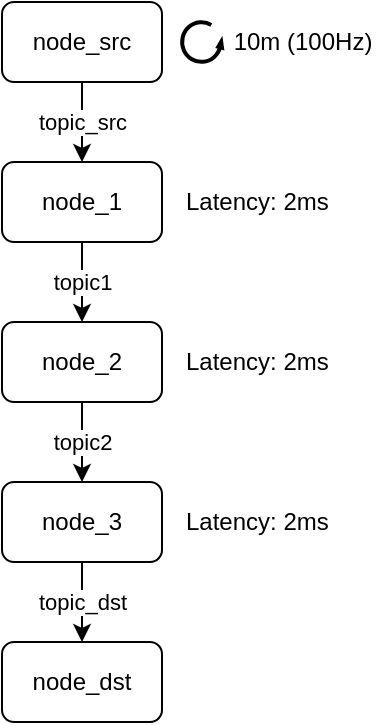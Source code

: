 <mxfile>
    <diagram id="9vjOgMi_-kmMXBmjn-yL" name="sample_0">
        <mxGraphModel dx="945" dy="779" grid="1" gridSize="10" guides="1" tooltips="1" connect="1" arrows="1" fold="1" page="1" pageScale="1" pageWidth="850" pageHeight="1100" math="0" shadow="0">
            <root>
                <mxCell id="0"/>
                <mxCell id="1" parent="0"/>
                <mxCell id="11" value="topic_src" style="edgeStyle=none;html=1;" parent="1" source="3" target="6" edge="1">
                    <mxGeometry relative="1" as="geometry"/>
                </mxCell>
                <mxCell id="3" value="node_src" style="rounded=1;whiteSpace=wrap;html=1;" parent="1" vertex="1">
                    <mxGeometry x="280" y="40" width="80" height="40" as="geometry"/>
                </mxCell>
                <mxCell id="12" value="topic1" style="edgeStyle=none;html=1;" parent="1" source="6" target="7" edge="1">
                    <mxGeometry relative="1" as="geometry"/>
                </mxCell>
                <mxCell id="6" value="node_1" style="rounded=1;whiteSpace=wrap;html=1;" parent="1" vertex="1">
                    <mxGeometry x="280" y="120" width="80" height="40" as="geometry"/>
                </mxCell>
                <mxCell id="13" value="topic2" style="edgeStyle=none;html=1;" parent="1" source="7" target="8" edge="1">
                    <mxGeometry relative="1" as="geometry"/>
                </mxCell>
                <mxCell id="7" value="node_2" style="rounded=1;whiteSpace=wrap;html=1;" parent="1" vertex="1">
                    <mxGeometry x="280" y="200" width="80" height="40" as="geometry"/>
                </mxCell>
                <mxCell id="14" value="topic_dst" style="edgeStyle=none;html=1;" parent="1" source="8" target="9" edge="1">
                    <mxGeometry relative="1" as="geometry"/>
                </mxCell>
                <mxCell id="8" value="node_3" style="rounded=1;whiteSpace=wrap;html=1;" parent="1" vertex="1">
                    <mxGeometry x="280" y="280" width="80" height="40" as="geometry"/>
                </mxCell>
                <mxCell id="9" value="node_dst" style="rounded=1;whiteSpace=wrap;html=1;" parent="1" vertex="1">
                    <mxGeometry x="280" y="360" width="80" height="40" as="geometry"/>
                </mxCell>
                <mxCell id="txTijlPQlxZSKKlh6Voo-14" value="" style="verticalLabelPosition=bottom;html=1;verticalAlign=top;strokeWidth=2;shape=mxgraph.lean_mapping.physical_pull;pointerEvents=1;gradientColor=#ffffff;" parent="1" vertex="1">
                    <mxGeometry x="370" y="50" width="20" height="20" as="geometry"/>
                </mxCell>
                <mxCell id="txTijlPQlxZSKKlh6Voo-15" value="10m (100Hz)" style="text;html=1;align=center;verticalAlign=middle;resizable=0;points=[];autosize=1;strokeColor=none;fillColor=none;" parent="1" vertex="1">
                    <mxGeometry x="390" y="50" width="80" height="20" as="geometry"/>
                </mxCell>
                <mxCell id="CvMBg8xXAvlzuwdvMXEH-14" value="Latency: 2ms" style="text;html=1;align=left;verticalAlign=middle;resizable=0;points=[];autosize=1;strokeColor=none;fillColor=none;" parent="1" vertex="1">
                    <mxGeometry x="370" y="130" width="90" height="20" as="geometry"/>
                </mxCell>
                <mxCell id="CvMBg8xXAvlzuwdvMXEH-16" value="Latency: 2ms" style="text;html=1;align=left;verticalAlign=middle;resizable=0;points=[];autosize=1;strokeColor=none;fillColor=none;" parent="1" vertex="1">
                    <mxGeometry x="370" y="210" width="90" height="20" as="geometry"/>
                </mxCell>
                <mxCell id="CvMBg8xXAvlzuwdvMXEH-17" value="Latency: 2ms" style="text;html=1;align=left;verticalAlign=middle;resizable=0;points=[];autosize=1;strokeColor=none;fillColor=none;" parent="1" vertex="1">
                    <mxGeometry x="370" y="290" width="90" height="20" as="geometry"/>
                </mxCell>
            </root>
        </mxGraphModel>
    </diagram>
    <diagram name="sample_overtime" id="mxuA525K33RhErhYU1E9">
        <mxGraphModel dx="945" dy="779" grid="1" gridSize="10" guides="1" tooltips="1" connect="1" arrows="1" fold="1" page="1" pageScale="1" pageWidth="850" pageHeight="1100" math="0" shadow="0">
            <root>
                <mxCell id="OHC2bFC03OFlJWpYehHt-0"/>
                <mxCell id="OHC2bFC03OFlJWpYehHt-1" parent="OHC2bFC03OFlJWpYehHt-0"/>
                <mxCell id="OHC2bFC03OFlJWpYehHt-2" value="topic_src" style="edgeStyle=none;html=1;" edge="1" parent="OHC2bFC03OFlJWpYehHt-1" source="OHC2bFC03OFlJWpYehHt-3" target="OHC2bFC03OFlJWpYehHt-5">
                    <mxGeometry relative="1" as="geometry"/>
                </mxCell>
                <mxCell id="OHC2bFC03OFlJWpYehHt-3" value="node_src" style="rounded=1;whiteSpace=wrap;html=1;" vertex="1" parent="OHC2bFC03OFlJWpYehHt-1">
                    <mxGeometry x="280" y="40" width="80" height="40" as="geometry"/>
                </mxCell>
                <mxCell id="OHC2bFC03OFlJWpYehHt-4" value="topic1" style="edgeStyle=none;html=1;" edge="1" parent="OHC2bFC03OFlJWpYehHt-1" source="OHC2bFC03OFlJWpYehHt-5" target="OHC2bFC03OFlJWpYehHt-7">
                    <mxGeometry relative="1" as="geometry"/>
                </mxCell>
                <mxCell id="OHC2bFC03OFlJWpYehHt-5" value="node_1" style="rounded=1;whiteSpace=wrap;html=1;" vertex="1" parent="OHC2bFC03OFlJWpYehHt-1">
                    <mxGeometry x="280" y="120" width="80" height="40" as="geometry"/>
                </mxCell>
                <mxCell id="OHC2bFC03OFlJWpYehHt-6" value="topic2" style="edgeStyle=none;html=1;" edge="1" parent="OHC2bFC03OFlJWpYehHt-1" source="OHC2bFC03OFlJWpYehHt-7" target="OHC2bFC03OFlJWpYehHt-9">
                    <mxGeometry relative="1" as="geometry"/>
                </mxCell>
                <mxCell id="OHC2bFC03OFlJWpYehHt-7" value="node_2" style="rounded=1;whiteSpace=wrap;html=1;" vertex="1" parent="OHC2bFC03OFlJWpYehHt-1">
                    <mxGeometry x="280" y="200" width="80" height="40" as="geometry"/>
                </mxCell>
                <mxCell id="OHC2bFC03OFlJWpYehHt-8" value="topic_dst" style="edgeStyle=none;html=1;" edge="1" parent="OHC2bFC03OFlJWpYehHt-1" source="OHC2bFC03OFlJWpYehHt-9" target="OHC2bFC03OFlJWpYehHt-10">
                    <mxGeometry relative="1" as="geometry"/>
                </mxCell>
                <mxCell id="OHC2bFC03OFlJWpYehHt-9" value="node_3" style="rounded=1;whiteSpace=wrap;html=1;" vertex="1" parent="OHC2bFC03OFlJWpYehHt-1">
                    <mxGeometry x="280" y="280" width="80" height="40" as="geometry"/>
                </mxCell>
                <mxCell id="OHC2bFC03OFlJWpYehHt-10" value="node_dst" style="rounded=1;whiteSpace=wrap;html=1;" vertex="1" parent="OHC2bFC03OFlJWpYehHt-1">
                    <mxGeometry x="280" y="360" width="80" height="40" as="geometry"/>
                </mxCell>
                <mxCell id="OHC2bFC03OFlJWpYehHt-11" value="" style="verticalLabelPosition=bottom;html=1;verticalAlign=top;strokeWidth=2;shape=mxgraph.lean_mapping.physical_pull;pointerEvents=1;gradientColor=#ffffff;" vertex="1" parent="OHC2bFC03OFlJWpYehHt-1">
                    <mxGeometry x="370" y="50" width="20" height="20" as="geometry"/>
                </mxCell>
                <mxCell id="OHC2bFC03OFlJWpYehHt-12" value="10m (100Hz)" style="text;html=1;align=center;verticalAlign=middle;resizable=0;points=[];autosize=1;strokeColor=none;fillColor=none;" vertex="1" parent="OHC2bFC03OFlJWpYehHt-1">
                    <mxGeometry x="390" y="50" width="80" height="20" as="geometry"/>
                </mxCell>
                <mxCell id="OHC2bFC03OFlJWpYehHt-13" value="Latency: 2ms" style="text;html=1;align=left;verticalAlign=middle;resizable=0;points=[];autosize=1;strokeColor=none;fillColor=none;" vertex="1" parent="OHC2bFC03OFlJWpYehHt-1">
                    <mxGeometry x="370" y="130" width="90" height="20" as="geometry"/>
                </mxCell>
                <mxCell id="OHC2bFC03OFlJWpYehHt-14" value="Latency: 20ms" style="text;html=1;align=left;verticalAlign=middle;resizable=0;points=[];autosize=1;strokeColor=none;fillColor=none;" vertex="1" parent="OHC2bFC03OFlJWpYehHt-1">
                    <mxGeometry x="370" y="210" width="90" height="20" as="geometry"/>
                </mxCell>
                <mxCell id="OHC2bFC03OFlJWpYehHt-15" value="Latency: 2ms" style="text;html=1;align=left;verticalAlign=middle;resizable=0;points=[];autosize=1;strokeColor=none;fillColor=none;" vertex="1" parent="OHC2bFC03OFlJWpYehHt-1">
                    <mxGeometry x="370" y="290" width="90" height="20" as="geometry"/>
                </mxCell>
            </root>
        </mxGraphModel>
    </diagram>
    <diagram name="sample_overtime_2" id="rtXckXw4IZlv-UjvTIZ4">
        <mxGraphModel dx="945" dy="779" grid="1" gridSize="10" guides="1" tooltips="1" connect="1" arrows="1" fold="1" page="1" pageScale="1" pageWidth="850" pageHeight="1100" math="0" shadow="0">
            <root>
                <mxCell id="a2UzpEkyFypNLOEQaE8E-0"/>
                <mxCell id="a2UzpEkyFypNLOEQaE8E-1" parent="a2UzpEkyFypNLOEQaE8E-0"/>
                <mxCell id="a2UzpEkyFypNLOEQaE8E-2" value="topic_src" style="edgeStyle=none;html=1;" edge="1" parent="a2UzpEkyFypNLOEQaE8E-1" source="a2UzpEkyFypNLOEQaE8E-3" target="a2UzpEkyFypNLOEQaE8E-5">
                    <mxGeometry relative="1" as="geometry"/>
                </mxCell>
                <mxCell id="a2UzpEkyFypNLOEQaE8E-3" value="node_src" style="rounded=1;whiteSpace=wrap;html=1;" vertex="1" parent="a2UzpEkyFypNLOEQaE8E-1">
                    <mxGeometry x="280" y="40" width="80" height="40" as="geometry"/>
                </mxCell>
                <mxCell id="a2UzpEkyFypNLOEQaE8E-4" value="topic1" style="edgeStyle=none;html=1;" edge="1" parent="a2UzpEkyFypNLOEQaE8E-1" source="a2UzpEkyFypNLOEQaE8E-5" target="a2UzpEkyFypNLOEQaE8E-7">
                    <mxGeometry relative="1" as="geometry"/>
                </mxCell>
                <mxCell id="a2UzpEkyFypNLOEQaE8E-5" value="node_1" style="rounded=1;whiteSpace=wrap;html=1;" vertex="1" parent="a2UzpEkyFypNLOEQaE8E-1">
                    <mxGeometry x="280" y="120" width="80" height="40" as="geometry"/>
                </mxCell>
                <mxCell id="a2UzpEkyFypNLOEQaE8E-6" value="topic2" style="edgeStyle=none;html=1;" edge="1" parent="a2UzpEkyFypNLOEQaE8E-1" source="a2UzpEkyFypNLOEQaE8E-7" target="a2UzpEkyFypNLOEQaE8E-9">
                    <mxGeometry relative="1" as="geometry"/>
                </mxCell>
                <mxCell id="a2UzpEkyFypNLOEQaE8E-7" value="node_2" style="rounded=1;whiteSpace=wrap;html=1;" vertex="1" parent="a2UzpEkyFypNLOEQaE8E-1">
                    <mxGeometry x="280" y="200" width="80" height="40" as="geometry"/>
                </mxCell>
                <mxCell id="a2UzpEkyFypNLOEQaE8E-8" value="topic_dst" style="edgeStyle=none;html=1;" edge="1" parent="a2UzpEkyFypNLOEQaE8E-1" source="a2UzpEkyFypNLOEQaE8E-9" target="a2UzpEkyFypNLOEQaE8E-10">
                    <mxGeometry relative="1" as="geometry"/>
                </mxCell>
                <mxCell id="a2UzpEkyFypNLOEQaE8E-9" value="node_3" style="rounded=1;whiteSpace=wrap;html=1;" vertex="1" parent="a2UzpEkyFypNLOEQaE8E-1">
                    <mxGeometry x="280" y="280" width="80" height="40" as="geometry"/>
                </mxCell>
                <mxCell id="a2UzpEkyFypNLOEQaE8E-10" value="node_dst" style="rounded=1;whiteSpace=wrap;html=1;" vertex="1" parent="a2UzpEkyFypNLOEQaE8E-1">
                    <mxGeometry x="280" y="360" width="80" height="40" as="geometry"/>
                </mxCell>
                <mxCell id="a2UzpEkyFypNLOEQaE8E-11" value="" style="verticalLabelPosition=bottom;html=1;verticalAlign=top;strokeWidth=2;shape=mxgraph.lean_mapping.physical_pull;pointerEvents=1;gradientColor=#ffffff;" vertex="1" parent="a2UzpEkyFypNLOEQaE8E-1">
                    <mxGeometry x="370" y="50" width="20" height="20" as="geometry"/>
                </mxCell>
                <mxCell id="a2UzpEkyFypNLOEQaE8E-12" value="10m (100Hz)" style="text;html=1;align=center;verticalAlign=middle;resizable=0;points=[];autosize=1;strokeColor=none;fillColor=none;" vertex="1" parent="a2UzpEkyFypNLOEQaE8E-1">
                    <mxGeometry x="390" y="50" width="80" height="20" as="geometry"/>
                </mxCell>
                <mxCell id="a2UzpEkyFypNLOEQaE8E-13" value="Latency: 2ms" style="text;html=1;align=left;verticalAlign=middle;resizable=0;points=[];autosize=1;strokeColor=none;fillColor=none;" vertex="1" parent="a2UzpEkyFypNLOEQaE8E-1">
                    <mxGeometry x="370" y="130" width="90" height="20" as="geometry"/>
                </mxCell>
                <mxCell id="a2UzpEkyFypNLOEQaE8E-14" value="Latency: 200ms" style="text;html=1;align=left;verticalAlign=middle;resizable=0;points=[];autosize=1;strokeColor=none;fillColor=none;" vertex="1" parent="a2UzpEkyFypNLOEQaE8E-1">
                    <mxGeometry x="370" y="210" width="100" height="20" as="geometry"/>
                </mxCell>
                <mxCell id="a2UzpEkyFypNLOEQaE8E-15" value="Latency: 2ms" style="text;html=1;align=left;verticalAlign=middle;resizable=0;points=[];autosize=1;strokeColor=none;fillColor=none;" vertex="1" parent="a2UzpEkyFypNLOEQaE8E-1">
                    <mxGeometry x="370" y="290" width="90" height="20" as="geometry"/>
                </mxCell>
            </root>
        </mxGraphModel>
    </diagram>
    <diagram name="sample_sub3pub1" id="gjKZkmfSsGnakPykTE62">
        <mxGraphModel dx="945" dy="779" grid="1" gridSize="10" guides="1" tooltips="1" connect="1" arrows="1" fold="1" page="1" pageScale="1" pageWidth="850" pageHeight="1100" math="0" shadow="0">
            <root>
                <mxCell id="vB24-UaPn49rOX97teCF-0"/>
                <mxCell id="vB24-UaPn49rOX97teCF-1" parent="vB24-UaPn49rOX97teCF-0"/>
                <mxCell id="vB24-UaPn49rOX97teCF-26" value="node_sub3pub1" style="rounded=1;whiteSpace=wrap;html=1;align=left;verticalAlign=top;" parent="vB24-UaPn49rOX97teCF-1" vertex="1">
                    <mxGeometry x="180" y="215" width="280" height="70" as="geometry"/>
                </mxCell>
                <mxCell id="vB24-UaPn49rOX97teCF-14" value="topic_src" style="edgeStyle=none;html=1;" parent="vB24-UaPn49rOX97teCF-1" source="vB24-UaPn49rOX97teCF-3" target="vB24-UaPn49rOX97teCF-7" edge="1">
                    <mxGeometry x="-0.6" y="30" relative="1" as="geometry">
                        <mxPoint as="offset"/>
                    </mxGeometry>
                </mxCell>
                <mxCell id="vB24-UaPn49rOX97teCF-3" value="node_src" style="rounded=1;whiteSpace=wrap;html=1;" parent="vB24-UaPn49rOX97teCF-1" vertex="1">
                    <mxGeometry x="320" y="30" width="80" height="40" as="geometry"/>
                </mxCell>
                <mxCell id="vB24-UaPn49rOX97teCF-18" style="edgeStyle=none;html=1;exitX=0.5;exitY=1;exitDx=0;exitDy=0;" parent="vB24-UaPn49rOX97teCF-1" source="vB24-UaPn49rOX97teCF-5" target="vB24-UaPn49rOX97teCF-9" edge="1">
                    <mxGeometry relative="1" as="geometry"/>
                </mxCell>
                <mxCell id="vB24-UaPn49rOX97teCF-5" value="node_src0" style="rounded=1;whiteSpace=wrap;html=1;" parent="vB24-UaPn49rOX97teCF-1" vertex="1">
                    <mxGeometry x="200" y="120" width="80" height="40" as="geometry"/>
                </mxCell>
                <mxCell id="vB24-UaPn49rOX97teCF-30" style="edgeStyle=elbowEdgeStyle;rounded=0;elbow=vertical;html=1;" parent="vB24-UaPn49rOX97teCF-1" source="vB24-UaPn49rOX97teCF-7" target="vB24-UaPn49rOX97teCF-27" edge="1">
                    <mxGeometry relative="1" as="geometry"/>
                </mxCell>
                <mxCell id="vB24-UaPn49rOX97teCF-7" value="node_1" style="rounded=1;whiteSpace=wrap;html=1;" parent="vB24-UaPn49rOX97teCF-1" vertex="1">
                    <mxGeometry x="320" y="120" width="80" height="40" as="geometry"/>
                </mxCell>
                <mxCell id="vB24-UaPn49rOX97teCF-9" value="cb0" style="rounded=1;whiteSpace=wrap;html=1;" parent="vB24-UaPn49rOX97teCF-1" vertex="1">
                    <mxGeometry x="280" y="240" width="40" height="30" as="geometry"/>
                </mxCell>
                <mxCell id="vB24-UaPn49rOX97teCF-10" value="node_dst" style="rounded=1;whiteSpace=wrap;html=1;" parent="vB24-UaPn49rOX97teCF-1" vertex="1">
                    <mxGeometry x="320" y="360" width="80" height="40" as="geometry"/>
                </mxCell>
                <mxCell id="vB24-UaPn49rOX97teCF-32" style="rounded=0;elbow=vertical;html=1;exitX=0.5;exitY=1;exitDx=0;exitDy=0;" parent="vB24-UaPn49rOX97teCF-1" source="vB24-UaPn49rOX97teCF-12" target="vB24-UaPn49rOX97teCF-28" edge="1">
                    <mxGeometry relative="1" as="geometry"/>
                </mxCell>
                <mxCell id="vB24-UaPn49rOX97teCF-12" value="node_2" style="rounded=1;whiteSpace=wrap;html=1;" parent="vB24-UaPn49rOX97teCF-1" vertex="1">
                    <mxGeometry x="440" y="120" width="80" height="40" as="geometry"/>
                </mxCell>
                <mxCell id="vB24-UaPn49rOX97teCF-22" value="" style="edgeStyle=elbowEdgeStyle;elbow=vertical;endArrow=classic;html=1;rounded=0;entryX=0.5;entryY=0;entryDx=0;entryDy=0;exitX=0.5;exitY=1;exitDx=0;exitDy=0;" parent="vB24-UaPn49rOX97teCF-1" source="vB24-UaPn49rOX97teCF-3" target="vB24-UaPn49rOX97teCF-5" edge="1">
                    <mxGeometry width="50" height="50" relative="1" as="geometry">
                        <mxPoint x="380" y="100" as="sourcePoint"/>
                        <mxPoint x="280" y="140" as="targetPoint"/>
                        <Array as="points">
                            <mxPoint x="310" y="100"/>
                        </Array>
                    </mxGeometry>
                </mxCell>
                <mxCell id="vB24-UaPn49rOX97teCF-25" value="" style="edgeStyle=elbowEdgeStyle;elbow=vertical;endArrow=classic;html=1;rounded=0;" parent="vB24-UaPn49rOX97teCF-1" target="vB24-UaPn49rOX97teCF-12" edge="1">
                    <mxGeometry width="50" height="50" relative="1" as="geometry">
                        <mxPoint x="360" y="80" as="sourcePoint"/>
                        <mxPoint x="260" y="140" as="targetPoint"/>
                    </mxGeometry>
                </mxCell>
                <mxCell id="vB24-UaPn49rOX97teCF-35" style="edgeStyle=none;rounded=0;html=1;elbow=vertical;" parent="vB24-UaPn49rOX97teCF-1" source="vB24-UaPn49rOX97teCF-27" target="vB24-UaPn49rOX97teCF-10" edge="1">
                    <mxGeometry relative="1" as="geometry"/>
                </mxCell>
                <mxCell id="vB24-UaPn49rOX97teCF-36" value="topic_sub3pub1" style="edgeLabel;html=1;align=center;verticalAlign=middle;resizable=0;points=[];" parent="vB24-UaPn49rOX97teCF-35" vertex="1" connectable="0">
                    <mxGeometry x="-0.267" y="-4" relative="1" as="geometry">
                        <mxPoint x="44" y="27" as="offset"/>
                    </mxGeometry>
                </mxCell>
                <mxCell id="vB24-UaPn49rOX97teCF-27" value="cb1" style="rounded=1;whiteSpace=wrap;html=1;" parent="vB24-UaPn49rOX97teCF-1" vertex="1">
                    <mxGeometry x="340" y="240" width="40" height="30" as="geometry"/>
                </mxCell>
                <mxCell id="vB24-UaPn49rOX97teCF-28" value="cb2" style="rounded=1;whiteSpace=wrap;html=1;" parent="vB24-UaPn49rOX97teCF-1" vertex="1">
                    <mxGeometry x="400" y="240" width="40" height="30" as="geometry"/>
                </mxCell>
                <mxCell id="vB24-UaPn49rOX97teCF-33" value="" style="edgeStyle=elbowEdgeStyle;elbow=vertical;endArrow=classic;html=1;rounded=0;exitX=0.5;exitY=1;exitDx=0;exitDy=0;" parent="vB24-UaPn49rOX97teCF-1" source="vB24-UaPn49rOX97teCF-28" target="vB24-UaPn49rOX97teCF-10" edge="1">
                    <mxGeometry width="50" height="50" relative="1" as="geometry">
                        <mxPoint x="370" y="90" as="sourcePoint"/>
                        <mxPoint x="490" y="130" as="targetPoint"/>
                    </mxGeometry>
                </mxCell>
                <mxCell id="vB24-UaPn49rOX97teCF-34" value="" style="edgeStyle=elbowEdgeStyle;elbow=vertical;endArrow=classic;html=1;rounded=0;entryX=0.5;entryY=0;entryDx=0;entryDy=0;" parent="vB24-UaPn49rOX97teCF-1" source="vB24-UaPn49rOX97teCF-9" target="vB24-UaPn49rOX97teCF-10" edge="1">
                    <mxGeometry width="50" height="50" relative="1" as="geometry">
                        <mxPoint x="430" y="280" as="sourcePoint"/>
                        <mxPoint x="360" y="350" as="targetPoint"/>
                    </mxGeometry>
                </mxCell>
                <mxCell id="vB24-UaPn49rOX97teCF-37" value="Publishes a msg when subscribes 3 msgs" style="shape=callout;whiteSpace=wrap;html=1;perimeter=calloutPerimeter;direction=south;align=left;" parent="vB24-UaPn49rOX97teCF-1" vertex="1">
                    <mxGeometry x="480" y="230" width="175" height="55" as="geometry"/>
                </mxCell>
                <mxCell id="vB24-UaPn49rOX97teCF-40" value="" style="verticalLabelPosition=bottom;html=1;verticalAlign=top;strokeWidth=2;shape=mxgraph.lean_mapping.physical_pull;pointerEvents=1;gradientColor=#ffffff;" parent="vB24-UaPn49rOX97teCF-1" vertex="1">
                    <mxGeometry x="425" y="40" width="20" height="20" as="geometry"/>
                </mxCell>
                <mxCell id="vB24-UaPn49rOX97teCF-42" value="10m (100Hz)" style="text;html=1;align=center;verticalAlign=middle;resizable=0;points=[];autosize=1;strokeColor=none;fillColor=none;" parent="vB24-UaPn49rOX97teCF-1" vertex="1">
                    <mxGeometry x="445" y="40" width="80" height="20" as="geometry"/>
                </mxCell>
                <mxCell id="vB24-UaPn49rOX97teCF-43" value="Latency:&lt;br&gt;2ms" style="text;html=1;align=left;verticalAlign=middle;resizable=0;points=[];autosize=1;strokeColor=none;fillColor=none;" parent="vB24-UaPn49rOX97teCF-1" vertex="1">
                    <mxGeometry x="170" y="160" width="60" height="30" as="geometry"/>
                </mxCell>
                <mxCell id="vB24-UaPn49rOX97teCF-46" value="Latency:&lt;br&gt;2ms" style="text;html=1;align=left;verticalAlign=middle;resizable=0;points=[];autosize=1;strokeColor=none;fillColor=none;" parent="vB24-UaPn49rOX97teCF-1" vertex="1">
                    <mxGeometry x="370" y="160" width="60" height="30" as="geometry"/>
                </mxCell>
                <mxCell id="vB24-UaPn49rOX97teCF-47" value="Latency:&lt;br&gt;6ms" style="text;html=1;align=left;verticalAlign=middle;resizable=0;points=[];autosize=1;strokeColor=none;fillColor=none;" parent="vB24-UaPn49rOX97teCF-1" vertex="1">
                    <mxGeometry x="500" y="160" width="60" height="30" as="geometry"/>
                </mxCell>
                <mxCell id="7xZqvO7QffkLgxsuUksF-0" value="Latency:&lt;br&gt;2ms" style="text;html=1;align=left;verticalAlign=middle;resizable=0;points=[];autosize=1;strokeColor=none;fillColor=none;" vertex="1" parent="vB24-UaPn49rOX97teCF-1">
                    <mxGeometry x="180" y="285" width="60" height="30" as="geometry"/>
                </mxCell>
            </root>
        </mxGraphModel>
    </diagram>
    <diagram name="sample_store" id="AfXQ2xHLUjIpnygbBuJf">
        <mxGraphModel dx="945" dy="779" grid="1" gridSize="10" guides="1" tooltips="1" connect="1" arrows="1" fold="1" page="1" pageScale="1" pageWidth="850" pageHeight="1100" math="0" shadow="0">
            <root>
                <mxCell id="ZaQTHbMihgLtNvDP0Ows-0"/>
                <mxCell id="ZaQTHbMihgLtNvDP0Ows-1" parent="ZaQTHbMihgLtNvDP0Ows-0"/>
                <mxCell id="yO9Czlw1sz3PZUdJERW6-0" value="topic_src" style="edgeStyle=none;html=1;" edge="1" parent="ZaQTHbMihgLtNvDP0Ows-1" source="yO9Czlw1sz3PZUdJERW6-1" target="yO9Czlw1sz3PZUdJERW6-3">
                    <mxGeometry relative="1" as="geometry"/>
                </mxCell>
                <mxCell id="yO9Czlw1sz3PZUdJERW6-1" value="node_src" style="rounded=1;whiteSpace=wrap;html=1;" vertex="1" parent="ZaQTHbMihgLtNvDP0Ows-1">
                    <mxGeometry x="280" y="40" width="80" height="40" as="geometry"/>
                </mxCell>
                <mxCell id="yO9Czlw1sz3PZUdJERW6-2" value="topic1" style="edgeStyle=none;html=1;" edge="1" parent="ZaQTHbMihgLtNvDP0Ows-1" source="yO9Czlw1sz3PZUdJERW6-3" target="yO9Czlw1sz3PZUdJERW6-5">
                    <mxGeometry relative="1" as="geometry"/>
                </mxCell>
                <mxCell id="yO9Czlw1sz3PZUdJERW6-3" value="node_1" style="rounded=1;whiteSpace=wrap;html=1;" vertex="1" parent="ZaQTHbMihgLtNvDP0Ows-1">
                    <mxGeometry x="280" y="120" width="80" height="40" as="geometry"/>
                </mxCell>
                <mxCell id="yO9Czlw1sz3PZUdJERW6-4" value="topic2" style="edgeStyle=none;html=1;" edge="1" parent="ZaQTHbMihgLtNvDP0Ows-1" source="yO9Czlw1sz3PZUdJERW6-5" target="yO9Czlw1sz3PZUdJERW6-7">
                    <mxGeometry relative="1" as="geometry"/>
                </mxCell>
                <mxCell id="yO9Czlw1sz3PZUdJERW6-5" value="node_store" style="rounded=1;whiteSpace=wrap;html=1;" vertex="1" parent="ZaQTHbMihgLtNvDP0Ows-1">
                    <mxGeometry x="280" y="200" width="80" height="40" as="geometry"/>
                </mxCell>
                <mxCell id="yO9Czlw1sz3PZUdJERW6-6" value="topic_dst" style="edgeStyle=none;html=1;" edge="1" parent="ZaQTHbMihgLtNvDP0Ows-1" source="yO9Czlw1sz3PZUdJERW6-7" target="yO9Czlw1sz3PZUdJERW6-8">
                    <mxGeometry relative="1" as="geometry"/>
                </mxCell>
                <mxCell id="yO9Czlw1sz3PZUdJERW6-7" value="node_3" style="rounded=1;whiteSpace=wrap;html=1;" vertex="1" parent="ZaQTHbMihgLtNvDP0Ows-1">
                    <mxGeometry x="280" y="280" width="80" height="40" as="geometry"/>
                </mxCell>
                <mxCell id="yO9Czlw1sz3PZUdJERW6-8" value="node_dst" style="rounded=1;whiteSpace=wrap;html=1;" vertex="1" parent="ZaQTHbMihgLtNvDP0Ows-1">
                    <mxGeometry x="280" y="360" width="80" height="40" as="geometry"/>
                </mxCell>
                <mxCell id="yO9Czlw1sz3PZUdJERW6-9" value="" style="verticalLabelPosition=bottom;html=1;verticalAlign=top;strokeWidth=2;shape=mxgraph.lean_mapping.physical_pull;pointerEvents=1;gradientColor=#ffffff;" vertex="1" parent="ZaQTHbMihgLtNvDP0Ows-1">
                    <mxGeometry x="370" y="50" width="20" height="20" as="geometry"/>
                </mxCell>
                <mxCell id="yO9Czlw1sz3PZUdJERW6-10" value="10m (100Hz)" style="text;html=1;align=center;verticalAlign=middle;resizable=0;points=[];autosize=1;strokeColor=none;fillColor=none;" vertex="1" parent="ZaQTHbMihgLtNvDP0Ows-1">
                    <mxGeometry x="390" y="50" width="80" height="20" as="geometry"/>
                </mxCell>
                <mxCell id="yO9Czlw1sz3PZUdJERW6-11" value="Latency: 2ms" style="text;html=1;align=left;verticalAlign=middle;resizable=0;points=[];autosize=1;strokeColor=none;fillColor=none;" vertex="1" parent="ZaQTHbMihgLtNvDP0Ows-1">
                    <mxGeometry x="370" y="130" width="90" height="20" as="geometry"/>
                </mxCell>
                <mxCell id="yO9Czlw1sz3PZUdJERW6-12" value="Latency: 2ms" style="text;html=1;align=left;verticalAlign=middle;resizable=0;points=[];autosize=1;strokeColor=none;fillColor=none;" vertex="1" parent="ZaQTHbMihgLtNvDP0Ows-1">
                    <mxGeometry x="370" y="210" width="90" height="20" as="geometry"/>
                </mxCell>
                <mxCell id="yO9Czlw1sz3PZUdJERW6-13" value="Latency: 2ms" style="text;html=1;align=left;verticalAlign=middle;resizable=0;points=[];autosize=1;strokeColor=none;fillColor=none;" vertex="1" parent="ZaQTHbMihgLtNvDP0Ows-1">
                    <mxGeometry x="370" y="290" width="90" height="20" as="geometry"/>
                </mxCell>
                <mxCell id="zfcbdTLrRoK7upnIdt8X-0" value="&lt;div style=&quot;text-align: left&quot;&gt;&lt;span&gt;Publishes a msg when subscribes 3 msgs&lt;/span&gt;&lt;/div&gt;" style="shape=callout;whiteSpace=wrap;html=1;perimeter=calloutPerimeter;direction=south;" vertex="1" parent="ZaQTHbMihgLtNvDP0Ows-1">
                    <mxGeometry x="460" y="192.5" width="175" height="55" as="geometry"/>
                </mxCell>
            </root>
        </mxGraphModel>
    </diagram>
    <diagram name="sample_store_time_1" id="363C3ElGqFQmF3gfMtA1">
        <mxGraphModel dx="945" dy="779" grid="1" gridSize="10" guides="1" tooltips="1" connect="1" arrows="1" fold="1" page="1" pageScale="1" pageWidth="850" pageHeight="1100" math="0" shadow="0">
            <root>
                <mxCell id="ZQYsvDMPHaJCcs1eiD08-0"/>
                <mxCell id="ZQYsvDMPHaJCcs1eiD08-1" parent="ZQYsvDMPHaJCcs1eiD08-0"/>
                <mxCell id="k0JyfprdbJy4ZOXYgo2P-0" value="node_store_timer" style="rounded=1;whiteSpace=wrap;html=1;align=left;verticalAlign=top;" vertex="1" parent="ZQYsvDMPHaJCcs1eiD08-1">
                    <mxGeometry x="190" y="200" width="310" height="60" as="geometry"/>
                </mxCell>
                <mxCell id="ZQYsvDMPHaJCcs1eiD08-2" value="topic_src" style="edgeStyle=none;html=1;" edge="1" parent="ZQYsvDMPHaJCcs1eiD08-1" source="ZQYsvDMPHaJCcs1eiD08-3" target="ZQYsvDMPHaJCcs1eiD08-5">
                    <mxGeometry relative="1" as="geometry"/>
                </mxCell>
                <mxCell id="ZQYsvDMPHaJCcs1eiD08-3" value="node_src" style="rounded=1;whiteSpace=wrap;html=1;" vertex="1" parent="ZQYsvDMPHaJCcs1eiD08-1">
                    <mxGeometry x="280" y="40" width="80" height="40" as="geometry"/>
                </mxCell>
                <mxCell id="ZQYsvDMPHaJCcs1eiD08-4" value="topic1" style="edgeStyle=none;html=1;" edge="1" parent="ZQYsvDMPHaJCcs1eiD08-1" source="ZQYsvDMPHaJCcs1eiD08-5" target="o8ybwnjuCmNSozIBhdM--0">
                    <mxGeometry x="-0.322" y="10" relative="1" as="geometry">
                        <mxPoint x="320" y="200" as="targetPoint"/>
                        <mxPoint as="offset"/>
                    </mxGeometry>
                </mxCell>
                <mxCell id="ZQYsvDMPHaJCcs1eiD08-5" value="node_1" style="rounded=1;whiteSpace=wrap;html=1;" vertex="1" parent="ZQYsvDMPHaJCcs1eiD08-1">
                    <mxGeometry x="280" y="120" width="80" height="40" as="geometry"/>
                </mxCell>
                <mxCell id="ZQYsvDMPHaJCcs1eiD08-6" value="topic2" style="edgeStyle=none;html=1;" edge="1" parent="ZQYsvDMPHaJCcs1eiD08-1" target="ZQYsvDMPHaJCcs1eiD08-9">
                    <mxGeometry relative="1" as="geometry">
                        <mxPoint x="370" y="249" as="sourcePoint"/>
                    </mxGeometry>
                </mxCell>
                <mxCell id="ZQYsvDMPHaJCcs1eiD08-8" value="topic_dst" style="edgeStyle=none;html=1;" edge="1" parent="ZQYsvDMPHaJCcs1eiD08-1" source="ZQYsvDMPHaJCcs1eiD08-9" target="ZQYsvDMPHaJCcs1eiD08-10">
                    <mxGeometry relative="1" as="geometry"/>
                </mxCell>
                <mxCell id="ZQYsvDMPHaJCcs1eiD08-9" value="node_3" style="rounded=1;whiteSpace=wrap;html=1;" vertex="1" parent="ZQYsvDMPHaJCcs1eiD08-1">
                    <mxGeometry x="330" y="291" width="80" height="40" as="geometry"/>
                </mxCell>
                <mxCell id="ZQYsvDMPHaJCcs1eiD08-10" value="node_dst" style="rounded=1;whiteSpace=wrap;html=1;" vertex="1" parent="ZQYsvDMPHaJCcs1eiD08-1">
                    <mxGeometry x="330" y="371" width="80" height="40" as="geometry"/>
                </mxCell>
                <mxCell id="ZQYsvDMPHaJCcs1eiD08-11" value="" style="verticalLabelPosition=bottom;html=1;verticalAlign=top;strokeWidth=2;shape=mxgraph.lean_mapping.physical_pull;pointerEvents=1;gradientColor=#ffffff;" vertex="1" parent="ZQYsvDMPHaJCcs1eiD08-1">
                    <mxGeometry x="370" y="50" width="20" height="20" as="geometry"/>
                </mxCell>
                <mxCell id="ZQYsvDMPHaJCcs1eiD08-12" value="10m (100Hz)" style="text;html=1;align=center;verticalAlign=middle;resizable=0;points=[];autosize=1;strokeColor=none;fillColor=none;" vertex="1" parent="ZQYsvDMPHaJCcs1eiD08-1">
                    <mxGeometry x="390" y="50" width="80" height="20" as="geometry"/>
                </mxCell>
                <mxCell id="ZQYsvDMPHaJCcs1eiD08-13" value="Latency: 2ms" style="text;html=1;align=left;verticalAlign=middle;resizable=0;points=[];autosize=1;strokeColor=none;fillColor=none;" vertex="1" parent="ZQYsvDMPHaJCcs1eiD08-1">
                    <mxGeometry x="370" y="130" width="90" height="20" as="geometry"/>
                </mxCell>
                <mxCell id="ZQYsvDMPHaJCcs1eiD08-14" value="Latency: 2ms" style="text;html=1;align=left;verticalAlign=middle;resizable=0;points=[];autosize=1;strokeColor=none;fillColor=none;" vertex="1" parent="ZQYsvDMPHaJCcs1eiD08-1">
                    <mxGeometry x="224" y="230" width="90" height="20" as="geometry"/>
                </mxCell>
                <mxCell id="ZQYsvDMPHaJCcs1eiD08-15" value="Latency: 2ms" style="text;html=1;align=left;verticalAlign=middle;resizable=0;points=[];autosize=1;strokeColor=none;fillColor=none;" vertex="1" parent="ZQYsvDMPHaJCcs1eiD08-1">
                    <mxGeometry x="410" y="301" width="90" height="20" as="geometry"/>
                </mxCell>
                <mxCell id="ZQYsvDMPHaJCcs1eiD08-16" value="&lt;div style=&quot;text-align: left&quot;&gt;&lt;span&gt;Publishes a msg by timer, while storing msgs&lt;/span&gt;&lt;/div&gt;" style="shape=callout;whiteSpace=wrap;html=1;perimeter=calloutPerimeter;direction=south;" vertex="1" parent="ZQYsvDMPHaJCcs1eiD08-1">
                    <mxGeometry x="510" y="200" width="175" height="55" as="geometry"/>
                </mxCell>
                <mxCell id="o8ybwnjuCmNSozIBhdM--0" value="cb0" style="rounded=1;whiteSpace=wrap;html=1;" vertex="1" parent="ZQYsvDMPHaJCcs1eiD08-1">
                    <mxGeometry x="300" y="219" width="40" height="30" as="geometry"/>
                </mxCell>
                <mxCell id="o8ybwnjuCmNSozIBhdM--1" value="cb1" style="rounded=1;whiteSpace=wrap;html=1;" vertex="1" parent="ZQYsvDMPHaJCcs1eiD08-1">
                    <mxGeometry x="350" y="219" width="40" height="30" as="geometry"/>
                </mxCell>
                <mxCell id="GuONYeDG6dY4GaZ_dMec-0" value="" style="verticalLabelPosition=bottom;html=1;verticalAlign=top;strokeWidth=2;shape=mxgraph.lean_mapping.physical_pull;pointerEvents=1;gradientColor=#ffffff;" vertex="1" parent="ZQYsvDMPHaJCcs1eiD08-1">
                    <mxGeometry x="396" y="219" width="20" height="20" as="geometry"/>
                </mxCell>
                <mxCell id="GuONYeDG6dY4GaZ_dMec-1" value="100m (10Hz)" style="text;html=1;align=center;verticalAlign=middle;resizable=0;points=[];autosize=1;strokeColor=none;fillColor=none;" vertex="1" parent="ZQYsvDMPHaJCcs1eiD08-1">
                    <mxGeometry x="416" y="219" width="80" height="20" as="geometry"/>
                </mxCell>
            </root>
        </mxGraphModel>
    </diagram>
    <diagram name="sample_store_timer_2" id="nxZ5rG1imtRKE81kn4x2">
        <mxGraphModel dx="1112" dy="916" grid="1" gridSize="10" guides="1" tooltips="1" connect="1" arrows="1" fold="1" page="1" pageScale="1" pageWidth="850" pageHeight="1100" math="0" shadow="0">
            <root>
                <mxCell id="5Ek5CYQIQB1RXLuEIkTF-0"/>
                <mxCell id="5Ek5CYQIQB1RXLuEIkTF-1" parent="5Ek5CYQIQB1RXLuEIkTF-0"/>
                <mxCell id="aZEQ5ekfDnP5-HYKqE3I-0" value="node_store_timer" style="rounded=1;whiteSpace=wrap;html=1;align=left;verticalAlign=top;" vertex="1" parent="5Ek5CYQIQB1RXLuEIkTF-1">
                    <mxGeometry x="190" y="200" width="310" height="60" as="geometry"/>
                </mxCell>
                <mxCell id="aZEQ5ekfDnP5-HYKqE3I-1" value="topic_src" style="edgeStyle=none;html=1;" edge="1" parent="5Ek5CYQIQB1RXLuEIkTF-1" source="aZEQ5ekfDnP5-HYKqE3I-2" target="aZEQ5ekfDnP5-HYKqE3I-4">
                    <mxGeometry relative="1" as="geometry"/>
                </mxCell>
                <mxCell id="aZEQ5ekfDnP5-HYKqE3I-2" value="node_src" style="rounded=1;whiteSpace=wrap;html=1;" vertex="1" parent="5Ek5CYQIQB1RXLuEIkTF-1">
                    <mxGeometry x="280" y="40" width="80" height="40" as="geometry"/>
                </mxCell>
                <mxCell id="aZEQ5ekfDnP5-HYKqE3I-3" value="topic1" style="edgeStyle=none;html=1;" edge="1" parent="5Ek5CYQIQB1RXLuEIkTF-1" source="aZEQ5ekfDnP5-HYKqE3I-4" target="aZEQ5ekfDnP5-HYKqE3I-15">
                    <mxGeometry x="-0.322" y="10" relative="1" as="geometry">
                        <mxPoint x="320" y="200" as="targetPoint"/>
                        <mxPoint as="offset"/>
                    </mxGeometry>
                </mxCell>
                <mxCell id="aZEQ5ekfDnP5-HYKqE3I-4" value="node_1" style="rounded=1;whiteSpace=wrap;html=1;" vertex="1" parent="5Ek5CYQIQB1RXLuEIkTF-1">
                    <mxGeometry x="280" y="120" width="80" height="40" as="geometry"/>
                </mxCell>
                <mxCell id="aZEQ5ekfDnP5-HYKqE3I-5" value="topic2" style="edgeStyle=none;html=1;" edge="1" parent="5Ek5CYQIQB1RXLuEIkTF-1" target="aZEQ5ekfDnP5-HYKqE3I-7">
                    <mxGeometry relative="1" as="geometry">
                        <mxPoint x="370" y="249" as="sourcePoint"/>
                    </mxGeometry>
                </mxCell>
                <mxCell id="aZEQ5ekfDnP5-HYKqE3I-6" value="topic_dst" style="edgeStyle=none;html=1;" edge="1" parent="5Ek5CYQIQB1RXLuEIkTF-1" source="aZEQ5ekfDnP5-HYKqE3I-7" target="aZEQ5ekfDnP5-HYKqE3I-8">
                    <mxGeometry relative="1" as="geometry"/>
                </mxCell>
                <mxCell id="aZEQ5ekfDnP5-HYKqE3I-7" value="node_3" style="rounded=1;whiteSpace=wrap;html=1;" vertex="1" parent="5Ek5CYQIQB1RXLuEIkTF-1">
                    <mxGeometry x="330" y="291" width="80" height="40" as="geometry"/>
                </mxCell>
                <mxCell id="aZEQ5ekfDnP5-HYKqE3I-8" value="node_dst" style="rounded=1;whiteSpace=wrap;html=1;" vertex="1" parent="5Ek5CYQIQB1RXLuEIkTF-1">
                    <mxGeometry x="330" y="371" width="80" height="40" as="geometry"/>
                </mxCell>
                <mxCell id="aZEQ5ekfDnP5-HYKqE3I-9" value="" style="verticalLabelPosition=bottom;html=1;verticalAlign=top;strokeWidth=2;shape=mxgraph.lean_mapping.physical_pull;pointerEvents=1;gradientColor=#ffffff;" vertex="1" parent="5Ek5CYQIQB1RXLuEIkTF-1">
                    <mxGeometry x="370" y="50" width="20" height="20" as="geometry"/>
                </mxCell>
                <mxCell id="aZEQ5ekfDnP5-HYKqE3I-10" value="100m (10Hz)" style="text;html=1;align=center;verticalAlign=middle;resizable=0;points=[];autosize=1;strokeColor=none;fillColor=none;" vertex="1" parent="5Ek5CYQIQB1RXLuEIkTF-1">
                    <mxGeometry x="390" y="50" width="80" height="20" as="geometry"/>
                </mxCell>
                <mxCell id="aZEQ5ekfDnP5-HYKqE3I-11" value="Latency: 2ms" style="text;html=1;align=left;verticalAlign=middle;resizable=0;points=[];autosize=1;strokeColor=none;fillColor=none;" vertex="1" parent="5Ek5CYQIQB1RXLuEIkTF-1">
                    <mxGeometry x="370" y="130" width="90" height="20" as="geometry"/>
                </mxCell>
                <mxCell id="aZEQ5ekfDnP5-HYKqE3I-12" value="Latency: 2ms" style="text;html=1;align=left;verticalAlign=middle;resizable=0;points=[];autosize=1;strokeColor=none;fillColor=none;" vertex="1" parent="5Ek5CYQIQB1RXLuEIkTF-1">
                    <mxGeometry x="224" y="230" width="90" height="20" as="geometry"/>
                </mxCell>
                <mxCell id="aZEQ5ekfDnP5-HYKqE3I-13" value="Latency: 2ms" style="text;html=1;align=left;verticalAlign=middle;resizable=0;points=[];autosize=1;strokeColor=none;fillColor=none;" vertex="1" parent="5Ek5CYQIQB1RXLuEIkTF-1">
                    <mxGeometry x="410" y="301" width="90" height="20" as="geometry"/>
                </mxCell>
                <mxCell id="aZEQ5ekfDnP5-HYKqE3I-15" value="cb0" style="rounded=1;whiteSpace=wrap;html=1;" vertex="1" parent="5Ek5CYQIQB1RXLuEIkTF-1">
                    <mxGeometry x="300" y="219" width="40" height="30" as="geometry"/>
                </mxCell>
                <mxCell id="aZEQ5ekfDnP5-HYKqE3I-16" value="cb1" style="rounded=1;whiteSpace=wrap;html=1;" vertex="1" parent="5Ek5CYQIQB1RXLuEIkTF-1">
                    <mxGeometry x="350" y="219" width="40" height="30" as="geometry"/>
                </mxCell>
                <mxCell id="aZEQ5ekfDnP5-HYKqE3I-17" value="" style="verticalLabelPosition=bottom;html=1;verticalAlign=top;strokeWidth=2;shape=mxgraph.lean_mapping.physical_pull;pointerEvents=1;gradientColor=#ffffff;" vertex="1" parent="5Ek5CYQIQB1RXLuEIkTF-1">
                    <mxGeometry x="396" y="219" width="20" height="20" as="geometry"/>
                </mxCell>
                <mxCell id="aZEQ5ekfDnP5-HYKqE3I-18" value="10m (100Hz)" style="text;html=1;align=center;verticalAlign=middle;resizable=0;points=[];autosize=1;strokeColor=none;fillColor=none;" vertex="1" parent="5Ek5CYQIQB1RXLuEIkTF-1">
                    <mxGeometry x="416" y="219" width="80" height="20" as="geometry"/>
                </mxCell>
                <mxCell id="aZEQ5ekfDnP5-HYKqE3I-19" value="&lt;div style=&quot;text-align: left&quot;&gt;&lt;span&gt;Publishes a msg by timer, while storing msgs&lt;/span&gt;&lt;/div&gt;" style="shape=callout;whiteSpace=wrap;html=1;perimeter=calloutPerimeter;direction=south;" vertex="1" parent="5Ek5CYQIQB1RXLuEIkTF-1">
                    <mxGeometry x="510" y="200" width="175" height="55" as="geometry"/>
                </mxCell>
            </root>
        </mxGraphModel>
    </diagram>
    <diagram name="sample_store_timer_3" id="iV46J_DTQQfhFLbKwfTK">
        <mxGraphModel dx="945" dy="779" grid="1" gridSize="10" guides="1" tooltips="1" connect="1" arrows="1" fold="1" page="1" pageScale="1" pageWidth="850" pageHeight="1100" math="0" shadow="0">
            <root>
                <mxCell id="MmwfjTlaKQiyMe6RbJew-0"/>
                <mxCell id="MmwfjTlaKQiyMe6RbJew-1" parent="MmwfjTlaKQiyMe6RbJew-0"/>
                <mxCell id="MmwfjTlaKQiyMe6RbJew-16" value="&lt;div style=&quot;text-align: left&quot;&gt;&lt;span&gt;Publishes a msg by timer, if a msg is received&lt;/span&gt;&lt;/div&gt;" style="shape=callout;whiteSpace=wrap;html=1;perimeter=calloutPerimeter;direction=south;" vertex="1" parent="MmwfjTlaKQiyMe6RbJew-1">
                    <mxGeometry x="510" y="212.5" width="175" height="55" as="geometry"/>
                </mxCell>
                <mxCell id="NmwSXMErZoSHxq11MDUp-0" value="node_store_timer" style="rounded=1;whiteSpace=wrap;html=1;align=left;verticalAlign=top;" vertex="1" parent="MmwfjTlaKQiyMe6RbJew-1">
                    <mxGeometry x="190" y="200" width="310" height="60" as="geometry"/>
                </mxCell>
                <mxCell id="NmwSXMErZoSHxq11MDUp-1" value="topic_src" style="edgeStyle=none;html=1;" edge="1" parent="MmwfjTlaKQiyMe6RbJew-1" source="NmwSXMErZoSHxq11MDUp-2" target="NmwSXMErZoSHxq11MDUp-4">
                    <mxGeometry relative="1" as="geometry"/>
                </mxCell>
                <mxCell id="NmwSXMErZoSHxq11MDUp-2" value="node_src" style="rounded=1;whiteSpace=wrap;html=1;" vertex="1" parent="MmwfjTlaKQiyMe6RbJew-1">
                    <mxGeometry x="280" y="40" width="80" height="40" as="geometry"/>
                </mxCell>
                <mxCell id="NmwSXMErZoSHxq11MDUp-3" value="topic1" style="edgeStyle=none;html=1;" edge="1" parent="MmwfjTlaKQiyMe6RbJew-1" source="NmwSXMErZoSHxq11MDUp-4" target="NmwSXMErZoSHxq11MDUp-14">
                    <mxGeometry x="-0.322" y="10" relative="1" as="geometry">
                        <mxPoint x="320" y="200" as="targetPoint"/>
                        <mxPoint as="offset"/>
                    </mxGeometry>
                </mxCell>
                <mxCell id="NmwSXMErZoSHxq11MDUp-4" value="node_1" style="rounded=1;whiteSpace=wrap;html=1;" vertex="1" parent="MmwfjTlaKQiyMe6RbJew-1">
                    <mxGeometry x="280" y="120" width="80" height="40" as="geometry"/>
                </mxCell>
                <mxCell id="NmwSXMErZoSHxq11MDUp-5" value="topic2" style="edgeStyle=none;html=1;" edge="1" parent="MmwfjTlaKQiyMe6RbJew-1" target="NmwSXMErZoSHxq11MDUp-7">
                    <mxGeometry relative="1" as="geometry">
                        <mxPoint x="370" y="249" as="sourcePoint"/>
                    </mxGeometry>
                </mxCell>
                <mxCell id="NmwSXMErZoSHxq11MDUp-6" value="topic_dst" style="edgeStyle=none;html=1;" edge="1" parent="MmwfjTlaKQiyMe6RbJew-1" source="NmwSXMErZoSHxq11MDUp-7" target="NmwSXMErZoSHxq11MDUp-8">
                    <mxGeometry relative="1" as="geometry"/>
                </mxCell>
                <mxCell id="NmwSXMErZoSHxq11MDUp-7" value="node_3" style="rounded=1;whiteSpace=wrap;html=1;" vertex="1" parent="MmwfjTlaKQiyMe6RbJew-1">
                    <mxGeometry x="330" y="291" width="80" height="40" as="geometry"/>
                </mxCell>
                <mxCell id="NmwSXMErZoSHxq11MDUp-8" value="node_dst" style="rounded=1;whiteSpace=wrap;html=1;" vertex="1" parent="MmwfjTlaKQiyMe6RbJew-1">
                    <mxGeometry x="330" y="371" width="80" height="40" as="geometry"/>
                </mxCell>
                <mxCell id="NmwSXMErZoSHxq11MDUp-9" value="" style="verticalLabelPosition=bottom;html=1;verticalAlign=top;strokeWidth=2;shape=mxgraph.lean_mapping.physical_pull;pointerEvents=1;gradientColor=#ffffff;" vertex="1" parent="MmwfjTlaKQiyMe6RbJew-1">
                    <mxGeometry x="370" y="50" width="20" height="20" as="geometry"/>
                </mxCell>
                <mxCell id="NmwSXMErZoSHxq11MDUp-10" value="100m (10Hz)" style="text;html=1;align=center;verticalAlign=middle;resizable=0;points=[];autosize=1;strokeColor=none;fillColor=none;" vertex="1" parent="MmwfjTlaKQiyMe6RbJew-1">
                    <mxGeometry x="390" y="50" width="80" height="20" as="geometry"/>
                </mxCell>
                <mxCell id="NmwSXMErZoSHxq11MDUp-11" value="Latency: 2ms" style="text;html=1;align=left;verticalAlign=middle;resizable=0;points=[];autosize=1;strokeColor=none;fillColor=none;" vertex="1" parent="MmwfjTlaKQiyMe6RbJew-1">
                    <mxGeometry x="370" y="130" width="90" height="20" as="geometry"/>
                </mxCell>
                <mxCell id="NmwSXMErZoSHxq11MDUp-12" value="Latency: 2ms" style="text;html=1;align=left;verticalAlign=middle;resizable=0;points=[];autosize=1;strokeColor=none;fillColor=none;" vertex="1" parent="MmwfjTlaKQiyMe6RbJew-1">
                    <mxGeometry x="224" y="230" width="90" height="20" as="geometry"/>
                </mxCell>
                <mxCell id="NmwSXMErZoSHxq11MDUp-13" value="Latency: 2ms" style="text;html=1;align=left;verticalAlign=middle;resizable=0;points=[];autosize=1;strokeColor=none;fillColor=none;" vertex="1" parent="MmwfjTlaKQiyMe6RbJew-1">
                    <mxGeometry x="410" y="301" width="90" height="20" as="geometry"/>
                </mxCell>
                <mxCell id="NmwSXMErZoSHxq11MDUp-14" value="cb0" style="rounded=1;whiteSpace=wrap;html=1;" vertex="1" parent="MmwfjTlaKQiyMe6RbJew-1">
                    <mxGeometry x="300" y="219" width="40" height="30" as="geometry"/>
                </mxCell>
                <mxCell id="NmwSXMErZoSHxq11MDUp-15" value="cb1" style="rounded=1;whiteSpace=wrap;html=1;" vertex="1" parent="MmwfjTlaKQiyMe6RbJew-1">
                    <mxGeometry x="350" y="219" width="40" height="30" as="geometry"/>
                </mxCell>
                <mxCell id="NmwSXMErZoSHxq11MDUp-16" value="" style="verticalLabelPosition=bottom;html=1;verticalAlign=top;strokeWidth=2;shape=mxgraph.lean_mapping.physical_pull;pointerEvents=1;gradientColor=#ffffff;" vertex="1" parent="MmwfjTlaKQiyMe6RbJew-1">
                    <mxGeometry x="396" y="219" width="20" height="20" as="geometry"/>
                </mxCell>
                <mxCell id="NmwSXMErZoSHxq11MDUp-17" value="10m (100Hz)" style="text;html=1;align=center;verticalAlign=middle;resizable=0;points=[];autosize=1;strokeColor=none;fillColor=none;" vertex="1" parent="MmwfjTlaKQiyMe6RbJew-1">
                    <mxGeometry x="416" y="219" width="80" height="20" as="geometry"/>
                </mxCell>
            </root>
        </mxGraphModel>
    </diagram>
</mxfile>
